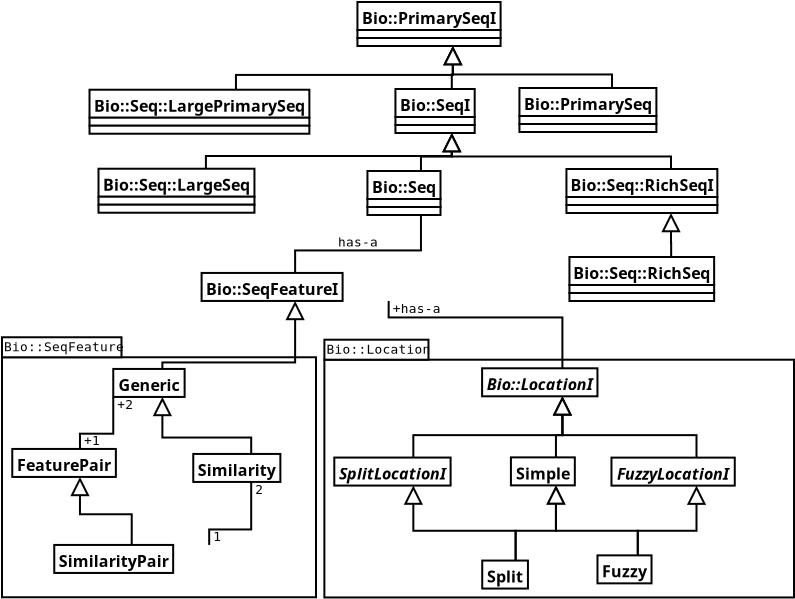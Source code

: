 <?xml version="1.0"?>
<diagram xmlns:dia="http://www.lysator.liu.se/~alla/dia/">
  <diagramdata>
    <attribute name="background">
      <color val="#ffffff"/>
    </attribute>
    <attribute name="paper">
      <composite type="paper">
        <attribute name="name">
          <string>#A4#</string>
        </attribute>
        <attribute name="tmargin">
          <real val="2.822"/>
        </attribute>
        <attribute name="bmargin">
          <real val="2.822"/>
        </attribute>
        <attribute name="lmargin">
          <real val="2.822"/>
        </attribute>
        <attribute name="rmargin">
          <real val="2.822"/>
        </attribute>
        <attribute name="is_portrait">
          <boolean val="true"/>
        </attribute>
        <attribute name="scaling">
          <real val="1"/>
        </attribute>
        <attribute name="fitto">
          <boolean val="false"/>
        </attribute>
      </composite>
    </attribute>
    <attribute name="grid">
      <composite type="grid">
        <attribute name="width_x">
          <real val="1"/>
        </attribute>
        <attribute name="width_y">
          <real val="1"/>
        </attribute>
        <attribute name="visible_x">
          <int val="1"/>
        </attribute>
        <attribute name="visible_y">
          <int val="1"/>
        </attribute>
      </composite>
    </attribute>
    <attribute name="guides">
      <composite type="guides">
        <attribute name="hguides"/>
        <attribute name="vguides"/>
      </composite>
    </attribute>
  </diagramdata>
  <layer name="Background" visible="true">
    <object type="UML - LargePackage" version="0" id="O0">
      <attribute name="obj_pos">
        <point val="4.228,18.413"/>
      </attribute>
      <attribute name="obj_bb">
        <rectangle val="4.178,16.563;19.978,30.463"/>
      </attribute>
      <attribute name="elem_corner">
        <point val="4.228,18.413"/>
      </attribute>
      <attribute name="elem_width">
        <real val="15.7"/>
      </attribute>
      <attribute name="elem_height">
        <real val="12"/>
      </attribute>
      <attribute name="name">
        <string>#Bio::SeqFeature#</string>
      </attribute>
      <attribute name="stereotype">
        <string/>
      </attribute>
    </object>
    <object type="UML - Class" version="0" id="O1">
      <attribute name="obj_pos">
        <point val="14.208,14.197"/>
      </attribute>
      <attribute name="obj_bb">
        <rectangle val="14.158,14.147;23.611,15.647"/>
      </attribute>
      <attribute name="elem_corner">
        <point val="14.208,14.197"/>
      </attribute>
      <attribute name="elem_width">
        <real val="9.353"/>
      </attribute>
      <attribute name="elem_height">
        <real val="1.4"/>
      </attribute>
      <attribute name="name">
        <string>#Bio::SeqFeatureI#</string>
      </attribute>
      <attribute name="stereotype">
        <string/>
      </attribute>
      <attribute name="abstract">
        <boolean val="false"/>
      </attribute>
      <attribute name="suppress_attributes">
        <boolean val="false"/>
      </attribute>
      <attribute name="suppress_operations">
        <boolean val="false"/>
      </attribute>
      <attribute name="visible_attributes">
        <boolean val="false"/>
      </attribute>
      <attribute name="visible_operations">
        <boolean val="false"/>
      </attribute>
      <attribute name="attributes"/>
      <attribute name="operations"/>
      <attribute name="template">
        <boolean val="false"/>
      </attribute>
      <attribute name="templates"/>
    </object>
    <object type="UML - Association" version="0" id="O2">
      <attribute name="obj_pos">
        <point val="18.884,14.197"/>
      </attribute>
      <attribute name="obj_bb">
        <rectangle val="17.434,9.85;26.626,15.797"/>
      </attribute>
      <attribute name="orth_points">
        <point val="18.884,14.197"/>
        <point val="18.884,13.072"/>
        <point val="25.176,13.072"/>
        <point val="25.176,11.3"/>
      </attribute>
      <attribute name="orth_orient">
        <enum val="1"/>
        <enum val="0"/>
        <enum val="1"/>
      </attribute>
      <attribute name="name">
        <string>#has-a#</string>
      </attribute>
      <attribute name="direction">
        <enum val="0"/>
      </attribute>
      <attribute name="ends">
        <composite>
          <attribute name="role">
            <string/>
          </attribute>
          <attribute name="multiplicity">
            <string/>
          </attribute>
          <attribute name="arrow">
            <boolean val="false"/>
          </attribute>
          <attribute name="aggregate">
            <enum val="0"/>
          </attribute>
        </composite>
        <composite>
          <attribute name="role">
            <string/>
          </attribute>
          <attribute name="multiplicity">
            <string/>
          </attribute>
          <attribute name="arrow">
            <boolean val="false"/>
          </attribute>
          <attribute name="aggregate">
            <enum val="0"/>
          </attribute>
        </composite>
      </attribute>
      <connections>
        <connection handle="0" to="O1" connection="1"/>
        <connection handle="1" to="O23" connection="6"/>
      </connections>
    </object>
    <object type="UML - Generalization" version="0" id="O3">
      <attribute name="obj_pos">
        <point val="18.884,15.597"/>
      </attribute>
      <attribute name="obj_bb">
        <rectangle val="11.397,14.747;19.734,19.847"/>
      </attribute>
      <attribute name="orth_points">
        <point val="18.884,15.597"/>
        <point val="18.884,18.672"/>
        <point val="12.247,18.672"/>
        <point val="12.247,18.997"/>
      </attribute>
      <attribute name="orth_orient">
        <enum val="1"/>
        <enum val="0"/>
        <enum val="1"/>
      </attribute>
      <attribute name="name">
        <string/>
      </attribute>
      <attribute name="stereotype">
        <string/>
      </attribute>
      <connections>
        <connection handle="0" to="O1" connection="6"/>
        <connection handle="1" to="O34" connection="1"/>
      </connections>
    </object>
    <object type="UML - LargePackage" version="0" id="O4">
      <attribute name="obj_pos">
        <point val="20.347,18.535"/>
      </attribute>
      <attribute name="obj_bb">
        <rectangle val="20.297,16.685;43.878,30.473"/>
      </attribute>
      <attribute name="elem_corner">
        <point val="20.347,18.535"/>
      </attribute>
      <attribute name="elem_width">
        <real val="23.481"/>
      </attribute>
      <attribute name="elem_height">
        <real val="11.888"/>
      </attribute>
      <attribute name="name">
        <string>#Bio::Location#</string>
      </attribute>
      <attribute name="stereotype">
        <string/>
      </attribute>
    </object>
    <object type="UML - Class" version="0" id="O5">
      <attribute name="obj_pos">
        <point val="28.233,18.965"/>
      </attribute>
      <attribute name="obj_bb">
        <rectangle val="28.183,18.915;36.313,20.415"/>
      </attribute>
      <attribute name="elem_corner">
        <point val="28.233,18.965"/>
      </attribute>
      <attribute name="elem_width">
        <real val="8.03"/>
      </attribute>
      <attribute name="elem_height">
        <real val="1.4"/>
      </attribute>
      <attribute name="name">
        <string>#Bio::LocationI#</string>
      </attribute>
      <attribute name="stereotype">
        <string/>
      </attribute>
      <attribute name="abstract">
        <boolean val="true"/>
      </attribute>
      <attribute name="suppress_attributes">
        <boolean val="false"/>
      </attribute>
      <attribute name="suppress_operations">
        <boolean val="false"/>
      </attribute>
      <attribute name="visible_attributes">
        <boolean val="false"/>
      </attribute>
      <attribute name="visible_operations">
        <boolean val="false"/>
      </attribute>
      <attribute name="attributes"/>
      <attribute name="operations"/>
      <attribute name="template">
        <boolean val="false"/>
      </attribute>
      <attribute name="templates"/>
    </object>
    <object type="UML - Class" version="0" id="O6">
      <attribute name="obj_pos">
        <point val="34.701,23.431"/>
      </attribute>
      <attribute name="obj_bb">
        <rectangle val="34.651,23.381;43.254,24.881"/>
      </attribute>
      <attribute name="elem_corner">
        <point val="34.701,23.431"/>
      </attribute>
      <attribute name="elem_width">
        <real val="8.502"/>
      </attribute>
      <attribute name="elem_height">
        <real val="1.4"/>
      </attribute>
      <attribute name="name">
        <string>#FuzzyLocationI#</string>
      </attribute>
      <attribute name="stereotype">
        <string/>
      </attribute>
      <attribute name="abstract">
        <boolean val="true"/>
      </attribute>
      <attribute name="suppress_attributes">
        <boolean val="false"/>
      </attribute>
      <attribute name="suppress_operations">
        <boolean val="false"/>
      </attribute>
      <attribute name="visible_attributes">
        <boolean val="false"/>
      </attribute>
      <attribute name="visible_operations">
        <boolean val="false"/>
      </attribute>
      <attribute name="attributes"/>
      <attribute name="operations"/>
      <attribute name="template">
        <boolean val="false"/>
      </attribute>
      <attribute name="templates"/>
    </object>
    <object type="UML - Class" version="0" id="O7">
      <attribute name="obj_pos">
        <point val="20.843,23.428"/>
      </attribute>
      <attribute name="obj_bb">
        <rectangle val="20.793,23.378;28.797,24.878"/>
      </attribute>
      <attribute name="elem_corner">
        <point val="20.843,23.428"/>
      </attribute>
      <attribute name="elem_width">
        <real val="7.904"/>
      </attribute>
      <attribute name="elem_height">
        <real val="1.4"/>
      </attribute>
      <attribute name="name">
        <string>#SplitLocationI#</string>
      </attribute>
      <attribute name="stereotype">
        <string/>
      </attribute>
      <attribute name="abstract">
        <boolean val="true"/>
      </attribute>
      <attribute name="suppress_attributes">
        <boolean val="false"/>
      </attribute>
      <attribute name="suppress_operations">
        <boolean val="false"/>
      </attribute>
      <attribute name="visible_attributes">
        <boolean val="false"/>
      </attribute>
      <attribute name="visible_operations">
        <boolean val="false"/>
      </attribute>
      <attribute name="attributes"/>
      <attribute name="operations"/>
      <attribute name="template">
        <boolean val="false"/>
      </attribute>
      <attribute name="templates"/>
    </object>
    <object type="UML - Class" version="0" id="O8">
      <attribute name="obj_pos">
        <point val="28.24,28.578"/>
      </attribute>
      <attribute name="obj_bb">
        <rectangle val="28.19,28.528;31.627,30.028"/>
      </attribute>
      <attribute name="elem_corner">
        <point val="28.24,28.578"/>
      </attribute>
      <attribute name="elem_width">
        <real val="3.337"/>
      </attribute>
      <attribute name="elem_height">
        <real val="1.4"/>
      </attribute>
      <attribute name="name">
        <string>#Split#</string>
      </attribute>
      <attribute name="stereotype">
        <string/>
      </attribute>
      <attribute name="abstract">
        <boolean val="false"/>
      </attribute>
      <attribute name="suppress_attributes">
        <boolean val="false"/>
      </attribute>
      <attribute name="suppress_operations">
        <boolean val="false"/>
      </attribute>
      <attribute name="visible_attributes">
        <boolean val="false"/>
      </attribute>
      <attribute name="visible_operations">
        <boolean val="false"/>
      </attribute>
      <attribute name="attributes"/>
      <attribute name="operations"/>
      <attribute name="template">
        <boolean val="false"/>
      </attribute>
      <attribute name="templates"/>
    </object>
    <object type="UML - Class" version="0" id="O9">
      <attribute name="obj_pos">
        <point val="34.002,28.318"/>
      </attribute>
      <attribute name="obj_bb">
        <rectangle val="33.952,28.268;38.081,29.768"/>
      </attribute>
      <attribute name="elem_corner">
        <point val="34.002,28.318"/>
      </attribute>
      <attribute name="elem_width">
        <real val="4.029"/>
      </attribute>
      <attribute name="elem_height">
        <real val="1.4"/>
      </attribute>
      <attribute name="name">
        <string>#Fuzzy#</string>
      </attribute>
      <attribute name="stereotype">
        <string/>
      </attribute>
      <attribute name="abstract">
        <boolean val="false"/>
      </attribute>
      <attribute name="suppress_attributes">
        <boolean val="false"/>
      </attribute>
      <attribute name="suppress_operations">
        <boolean val="false"/>
      </attribute>
      <attribute name="visible_attributes">
        <boolean val="false"/>
      </attribute>
      <attribute name="visible_operations">
        <boolean val="false"/>
      </attribute>
      <attribute name="attributes"/>
      <attribute name="operations"/>
      <attribute name="template">
        <boolean val="false"/>
      </attribute>
      <attribute name="templates"/>
    </object>
    <object type="UML - Generalization" version="0" id="O10">
      <attribute name="obj_pos">
        <point val="32.248,20.365"/>
      </attribute>
      <attribute name="obj_bb">
        <rectangle val="23.945,19.515;33.098,24.278"/>
      </attribute>
      <attribute name="orth_points">
        <point val="32.248,20.365"/>
        <point val="32.248,22.307"/>
        <point val="24.795,22.307"/>
        <point val="24.795,23.428"/>
      </attribute>
      <attribute name="orth_orient">
        <enum val="1"/>
        <enum val="0"/>
        <enum val="1"/>
      </attribute>
      <attribute name="name">
        <string/>
      </attribute>
      <attribute name="stereotype">
        <string/>
      </attribute>
      <connections>
        <connection handle="0" to="O5" connection="6"/>
        <connection handle="1" to="O7" connection="1"/>
      </connections>
    </object>
    <object type="UML - Generalization" version="0" id="O11">
      <attribute name="obj_pos">
        <point val="32.248,20.365"/>
      </attribute>
      <attribute name="obj_bb">
        <rectangle val="31.398,19.515;39.803,24.281"/>
      </attribute>
      <attribute name="orth_points">
        <point val="32.248,20.365"/>
        <point val="32.248,22.307"/>
        <point val="38.953,22.307"/>
        <point val="38.953,23.431"/>
      </attribute>
      <attribute name="orth_orient">
        <enum val="1"/>
        <enum val="0"/>
        <enum val="1"/>
      </attribute>
      <attribute name="name">
        <string/>
      </attribute>
      <attribute name="stereotype">
        <string/>
      </attribute>
      <connections>
        <connection handle="0" to="O5" connection="6"/>
        <connection handle="1" to="O6" connection="1"/>
      </connections>
    </object>
    <object type="UML - Class" version="0" id="O12">
      <attribute name="obj_pos">
        <point val="29.674,23.419"/>
      </attribute>
      <attribute name="obj_bb">
        <rectangle val="29.624,23.369;34.226,24.869"/>
      </attribute>
      <attribute name="elem_corner">
        <point val="29.674,23.419"/>
      </attribute>
      <attribute name="elem_width">
        <real val="4.502"/>
      </attribute>
      <attribute name="elem_height">
        <real val="1.4"/>
      </attribute>
      <attribute name="name">
        <string>#Simple#</string>
      </attribute>
      <attribute name="stereotype">
        <string/>
      </attribute>
      <attribute name="abstract">
        <boolean val="false"/>
      </attribute>
      <attribute name="suppress_attributes">
        <boolean val="false"/>
      </attribute>
      <attribute name="suppress_operations">
        <boolean val="false"/>
      </attribute>
      <attribute name="visible_attributes">
        <boolean val="false"/>
      </attribute>
      <attribute name="visible_operations">
        <boolean val="false"/>
      </attribute>
      <attribute name="attributes"/>
      <attribute name="operations"/>
      <attribute name="template">
        <boolean val="false"/>
      </attribute>
      <attribute name="templates"/>
    </object>
    <object type="UML - Generalization" version="0" id="O13">
      <attribute name="obj_pos">
        <point val="32.248,20.365"/>
      </attribute>
      <attribute name="obj_bb">
        <rectangle val="31.075,19.515;33.098,24.269"/>
      </attribute>
      <attribute name="orth_points">
        <point val="32.248,20.365"/>
        <point val="32.248,22.307"/>
        <point val="31.925,22.307"/>
        <point val="31.925,23.419"/>
      </attribute>
      <attribute name="orth_orient">
        <enum val="1"/>
        <enum val="0"/>
        <enum val="1"/>
      </attribute>
      <attribute name="name">
        <string/>
      </attribute>
      <attribute name="stereotype">
        <string/>
      </attribute>
      <connections>
        <connection handle="0" to="O5" connection="6"/>
        <connection handle="1" to="O12" connection="1"/>
      </connections>
    </object>
    <object type="UML - Generalization" version="0" id="O14">
      <attribute name="obj_pos">
        <point val="31.925,24.819"/>
      </attribute>
      <attribute name="obj_bb">
        <rectangle val="29.059,23.969;32.775,29.428"/>
      </attribute>
      <attribute name="orth_points">
        <point val="31.925,24.819"/>
        <point val="31.925,27.088"/>
        <point val="29.909,27.088"/>
        <point val="29.909,28.578"/>
      </attribute>
      <attribute name="orth_orient">
        <enum val="1"/>
        <enum val="0"/>
        <enum val="1"/>
      </attribute>
      <attribute name="name">
        <string/>
      </attribute>
      <attribute name="stereotype">
        <string/>
      </attribute>
      <connections>
        <connection handle="0" to="O12" connection="6"/>
        <connection handle="1" to="O8" connection="1"/>
      </connections>
    </object>
    <object type="UML - Generalization" version="0" id="O15">
      <attribute name="obj_pos">
        <point val="31.925,24.819"/>
      </attribute>
      <attribute name="obj_bb">
        <rectangle val="31.075,23.969;36.867,29.168"/>
      </attribute>
      <attribute name="orth_points">
        <point val="31.925,24.819"/>
        <point val="31.925,27.088"/>
        <point val="36.017,27.088"/>
        <point val="36.017,28.318"/>
      </attribute>
      <attribute name="orth_orient">
        <enum val="1"/>
        <enum val="0"/>
        <enum val="1"/>
      </attribute>
      <attribute name="name">
        <string/>
      </attribute>
      <attribute name="stereotype">
        <string/>
      </attribute>
      <connections>
        <connection handle="0" to="O12" connection="6"/>
        <connection handle="1" to="O9" connection="1"/>
      </connections>
    </object>
    <object type="UML - Association" version="0" id="O16">
      <attribute name="obj_pos">
        <point val="23.561,15.597"/>
      </attribute>
      <attribute name="obj_bb">
        <rectangle val="22.111,14.147;33.698,20.565"/>
      </attribute>
      <attribute name="orth_points">
        <point val="23.561,15.597"/>
        <point val="23.561,16.422"/>
        <point val="32.248,16.422"/>
        <point val="32.248,18.965"/>
      </attribute>
      <attribute name="orth_orient">
        <enum val="1"/>
        <enum val="0"/>
        <enum val="1"/>
      </attribute>
      <attribute name="name">
        <string/>
      </attribute>
      <attribute name="direction">
        <enum val="0"/>
      </attribute>
      <attribute name="ends">
        <composite>
          <attribute name="role">
            <string>#has-a#</string>
          </attribute>
          <attribute name="multiplicity">
            <string/>
          </attribute>
          <attribute name="arrow">
            <boolean val="false"/>
          </attribute>
          <attribute name="aggregate">
            <enum val="0"/>
          </attribute>
        </composite>
        <composite>
          <attribute name="role">
            <string/>
          </attribute>
          <attribute name="multiplicity">
            <string/>
          </attribute>
          <attribute name="arrow">
            <boolean val="false"/>
          </attribute>
          <attribute name="aggregate">
            <enum val="0"/>
          </attribute>
        </composite>
      </attribute>
      <connections>
        <connection handle="0" to="O1" connection="7"/>
        <connection handle="1" to="O5" connection="1"/>
      </connections>
    </object>
    <object type="UML - Generalization" version="0" id="O17">
      <attribute name="obj_pos">
        <point val="38.953,24.831"/>
      </attribute>
      <attribute name="obj_bb">
        <rectangle val="35.167,23.981;39.803,29.168"/>
      </attribute>
      <attribute name="orth_points">
        <point val="38.953,24.831"/>
        <point val="38.953,27.088"/>
        <point val="36.017,27.088"/>
        <point val="36.017,28.318"/>
      </attribute>
      <attribute name="orth_orient">
        <enum val="1"/>
        <enum val="0"/>
        <enum val="1"/>
      </attribute>
      <attribute name="name">
        <string/>
      </attribute>
      <attribute name="stereotype">
        <string/>
      </attribute>
      <connections>
        <connection handle="0" to="O6" connection="6"/>
        <connection handle="1" to="O9" connection="1"/>
      </connections>
    </object>
    <object type="UML - Generalization" version="0" id="O18">
      <attribute name="obj_pos">
        <point val="24.795,24.828"/>
      </attribute>
      <attribute name="obj_bb">
        <rectangle val="23.945,23.978;30.759,29.428"/>
      </attribute>
      <attribute name="orth_points">
        <point val="24.795,24.828"/>
        <point val="24.795,27.088"/>
        <point val="29.909,27.088"/>
        <point val="29.909,28.578"/>
      </attribute>
      <attribute name="orth_orient">
        <enum val="1"/>
        <enum val="0"/>
        <enum val="1"/>
      </attribute>
      <attribute name="name">
        <string/>
      </attribute>
      <attribute name="stereotype">
        <string/>
      </attribute>
      <connections>
        <connection handle="0" to="O7" connection="6"/>
        <connection handle="1" to="O8" connection="1"/>
      </connections>
    </object>
    <object type="UML - Class" version="0" id="O19">
      <attribute name="obj_pos">
        <point val="22,0.65"/>
      </attribute>
      <attribute name="obj_bb">
        <rectangle val="21.95,0.6;31.592,2.9"/>
      </attribute>
      <attribute name="elem_corner">
        <point val="22,0.65"/>
      </attribute>
      <attribute name="elem_width">
        <real val="9.542"/>
      </attribute>
      <attribute name="elem_height">
        <real val="2.2"/>
      </attribute>
      <attribute name="name">
        <string>#Bio::PrimarySeqI#</string>
      </attribute>
      <attribute name="stereotype">
        <string/>
      </attribute>
      <attribute name="abstract">
        <boolean val="false"/>
      </attribute>
      <attribute name="suppress_attributes">
        <boolean val="false"/>
      </attribute>
      <attribute name="suppress_operations">
        <boolean val="false"/>
      </attribute>
      <attribute name="visible_attributes">
        <boolean val="true"/>
      </attribute>
      <attribute name="visible_operations">
        <boolean val="true"/>
      </attribute>
      <attribute name="attributes"/>
      <attribute name="operations"/>
      <attribute name="template">
        <boolean val="false"/>
      </attribute>
      <attribute name="templates"/>
    </object>
    <object type="UML - Class" version="0" id="O20">
      <attribute name="obj_pos">
        <point val="23.9,5"/>
      </attribute>
      <attribute name="obj_bb">
        <rectangle val="23.85,4.95;29.586,7.25"/>
      </attribute>
      <attribute name="elem_corner">
        <point val="23.9,5"/>
      </attribute>
      <attribute name="elem_width">
        <real val="5.636"/>
      </attribute>
      <attribute name="elem_height">
        <real val="2.2"/>
      </attribute>
      <attribute name="name">
        <string>#Bio::SeqI#</string>
      </attribute>
      <attribute name="stereotype">
        <string/>
      </attribute>
      <attribute name="abstract">
        <boolean val="false"/>
      </attribute>
      <attribute name="suppress_attributes">
        <boolean val="false"/>
      </attribute>
      <attribute name="suppress_operations">
        <boolean val="false"/>
      </attribute>
      <attribute name="visible_attributes">
        <boolean val="true"/>
      </attribute>
      <attribute name="visible_operations">
        <boolean val="true"/>
      </attribute>
      <attribute name="attributes"/>
      <attribute name="operations"/>
      <attribute name="template">
        <boolean val="false"/>
      </attribute>
      <attribute name="templates"/>
    </object>
    <object type="UML - Class" version="0" id="O21">
      <attribute name="obj_pos">
        <point val="32.45,9"/>
      </attribute>
      <attribute name="obj_bb">
        <rectangle val="32.4,8.95;42.956,11.25"/>
      </attribute>
      <attribute name="elem_corner">
        <point val="32.45,9"/>
      </attribute>
      <attribute name="elem_width">
        <real val="10.456"/>
      </attribute>
      <attribute name="elem_height">
        <real val="2.2"/>
      </attribute>
      <attribute name="name">
        <string>#Bio::Seq::RichSeqI#</string>
      </attribute>
      <attribute name="stereotype">
        <string/>
      </attribute>
      <attribute name="abstract">
        <boolean val="false"/>
      </attribute>
      <attribute name="suppress_attributes">
        <boolean val="false"/>
      </attribute>
      <attribute name="suppress_operations">
        <boolean val="false"/>
      </attribute>
      <attribute name="visible_attributes">
        <boolean val="true"/>
      </attribute>
      <attribute name="visible_operations">
        <boolean val="true"/>
      </attribute>
      <attribute name="attributes"/>
      <attribute name="operations"/>
      <attribute name="template">
        <boolean val="false"/>
      </attribute>
      <attribute name="templates"/>
    </object>
    <object type="UML - Class" version="0" id="O22">
      <attribute name="obj_pos">
        <point val="30.1,4.95"/>
      </attribute>
      <attribute name="obj_bb">
        <rectangle val="30.05,4.9;39.408,7.2"/>
      </attribute>
      <attribute name="elem_corner">
        <point val="30.1,4.95"/>
      </attribute>
      <attribute name="elem_width">
        <real val="9.258"/>
      </attribute>
      <attribute name="elem_height">
        <real val="2.2"/>
      </attribute>
      <attribute name="name">
        <string>#Bio::PrimarySeq#</string>
      </attribute>
      <attribute name="stereotype">
        <string/>
      </attribute>
      <attribute name="abstract">
        <boolean val="false"/>
      </attribute>
      <attribute name="suppress_attributes">
        <boolean val="false"/>
      </attribute>
      <attribute name="suppress_operations">
        <boolean val="false"/>
      </attribute>
      <attribute name="visible_attributes">
        <boolean val="true"/>
      </attribute>
      <attribute name="visible_operations">
        <boolean val="true"/>
      </attribute>
      <attribute name="attributes"/>
      <attribute name="operations"/>
      <attribute name="template">
        <boolean val="false"/>
      </attribute>
      <attribute name="templates"/>
    </object>
    <object type="UML - Class" version="0" id="O23">
      <attribute name="obj_pos">
        <point val="22.5,9.1"/>
      </attribute>
      <attribute name="obj_bb">
        <rectangle val="22.45,9.05;27.902,11.35"/>
      </attribute>
      <attribute name="elem_corner">
        <point val="22.5,9.1"/>
      </attribute>
      <attribute name="elem_width">
        <real val="5.353"/>
      </attribute>
      <attribute name="elem_height">
        <real val="2.2"/>
      </attribute>
      <attribute name="name">
        <string>#Bio::Seq#</string>
      </attribute>
      <attribute name="stereotype">
        <string/>
      </attribute>
      <attribute name="abstract">
        <boolean val="false"/>
      </attribute>
      <attribute name="suppress_attributes">
        <boolean val="false"/>
      </attribute>
      <attribute name="suppress_operations">
        <boolean val="false"/>
      </attribute>
      <attribute name="visible_attributes">
        <boolean val="true"/>
      </attribute>
      <attribute name="visible_operations">
        <boolean val="true"/>
      </attribute>
      <attribute name="attributes"/>
      <attribute name="operations"/>
      <attribute name="template">
        <boolean val="false"/>
      </attribute>
      <attribute name="templates"/>
    </object>
    <object type="UML - Class" version="0" id="O24">
      <attribute name="obj_pos">
        <point val="32.6,13.4"/>
      </attribute>
      <attribute name="obj_bb">
        <rectangle val="32.55,13.35;42.822,15.65"/>
      </attribute>
      <attribute name="elem_corner">
        <point val="32.6,13.4"/>
      </attribute>
      <attribute name="elem_width">
        <real val="10.172"/>
      </attribute>
      <attribute name="elem_height">
        <real val="2.2"/>
      </attribute>
      <attribute name="name">
        <string>#Bio::Seq::RichSeq#</string>
      </attribute>
      <attribute name="stereotype">
        <string/>
      </attribute>
      <attribute name="abstract">
        <boolean val="false"/>
      </attribute>
      <attribute name="suppress_attributes">
        <boolean val="false"/>
      </attribute>
      <attribute name="suppress_operations">
        <boolean val="false"/>
      </attribute>
      <attribute name="visible_attributes">
        <boolean val="true"/>
      </attribute>
      <attribute name="visible_operations">
        <boolean val="true"/>
      </attribute>
      <attribute name="attributes"/>
      <attribute name="operations"/>
      <attribute name="template">
        <boolean val="false"/>
      </attribute>
      <attribute name="templates"/>
    </object>
    <object type="UML - Generalization" version="0" id="O25">
      <attribute name="obj_pos">
        <point val="26.771,2.85"/>
      </attribute>
      <attribute name="obj_bb">
        <rectangle val="25.868,2;27.621,5.85"/>
      </attribute>
      <attribute name="orth_points">
        <point val="26.771,2.85"/>
        <point val="26.771,4.273"/>
        <point val="26.718,4.273"/>
        <point val="26.718,5"/>
      </attribute>
      <attribute name="orth_orient">
        <enum val="1"/>
        <enum val="0"/>
        <enum val="1"/>
      </attribute>
      <attribute name="name">
        <string/>
      </attribute>
      <attribute name="stereotype">
        <string/>
      </attribute>
      <connections>
        <connection handle="0" to="O19" connection="6"/>
        <connection handle="1" to="O20" connection="1"/>
      </connections>
    </object>
    <object type="UML - Generalization" version="0" id="O26">
      <attribute name="obj_pos">
        <point val="26.718,7.2"/>
      </attribute>
      <attribute name="obj_bb">
        <rectangle val="25.868,6.35;38.528,9.85"/>
      </attribute>
      <attribute name="orth_points">
        <point val="26.718,7.2"/>
        <point val="26.718,8.374"/>
        <point val="37.678,8.374"/>
        <point val="37.678,9"/>
      </attribute>
      <attribute name="orth_orient">
        <enum val="1"/>
        <enum val="0"/>
        <enum val="1"/>
      </attribute>
      <attribute name="name">
        <string/>
      </attribute>
      <attribute name="stereotype">
        <string/>
      </attribute>
      <connections>
        <connection handle="0" to="O20" connection="6"/>
        <connection handle="1" to="O21" connection="1"/>
      </connections>
    </object>
    <object type="UML - Generalization" version="0" id="O27">
      <attribute name="obj_pos">
        <point val="26.771,2.85"/>
      </attribute>
      <attribute name="obj_bb">
        <rectangle val="25.921,2;35.579,5.8"/>
      </attribute>
      <attribute name="orth_points">
        <point val="26.771,2.85"/>
        <point val="26.771,4.273"/>
        <point val="34.729,4.273"/>
        <point val="34.729,4.95"/>
      </attribute>
      <attribute name="orth_orient">
        <enum val="1"/>
        <enum val="0"/>
        <enum val="1"/>
      </attribute>
      <attribute name="name">
        <string/>
      </attribute>
      <attribute name="stereotype">
        <string/>
      </attribute>
      <connections>
        <connection handle="0" to="O19" connection="6"/>
        <connection handle="1" to="O22" connection="1"/>
      </connections>
    </object>
    <object type="UML - Generalization" version="0" id="O28">
      <attribute name="obj_pos">
        <point val="26.718,7.2"/>
      </attribute>
      <attribute name="obj_bb">
        <rectangle val="24.326,6.35;27.568,9.95"/>
      </attribute>
      <attribute name="orth_points">
        <point val="26.718,7.2"/>
        <point val="26.718,8.379"/>
        <point val="25.176,8.379"/>
        <point val="25.176,9.1"/>
      </attribute>
      <attribute name="orth_orient">
        <enum val="1"/>
        <enum val="0"/>
        <enum val="1"/>
      </attribute>
      <attribute name="name">
        <string/>
      </attribute>
      <attribute name="stereotype">
        <string/>
      </attribute>
      <connections>
        <connection handle="0" to="O20" connection="6"/>
        <connection handle="1" to="O23" connection="1"/>
      </connections>
    </object>
    <object type="UML - Generalization" version="0" id="O29">
      <attribute name="obj_pos">
        <point val="37.678,11.2"/>
      </attribute>
      <attribute name="obj_bb">
        <rectangle val="36.828,10.35;38.536,14.25"/>
      </attribute>
      <attribute name="orth_points">
        <point val="37.678,11.2"/>
        <point val="37.678,12.7"/>
        <point val="37.686,12.7"/>
        <point val="37.686,13.4"/>
      </attribute>
      <attribute name="orth_orient">
        <enum val="1"/>
        <enum val="0"/>
        <enum val="1"/>
      </attribute>
      <attribute name="name">
        <string/>
      </attribute>
      <attribute name="stereotype">
        <string/>
      </attribute>
      <connections>
        <connection handle="0" to="O21" connection="6"/>
        <connection handle="1" to="O24" connection="1"/>
      </connections>
    </object>
    <object type="UML - Class" version="0" id="O30">
      <attribute name="obj_pos">
        <point val="9.053,8.986"/>
      </attribute>
      <attribute name="obj_bb">
        <rectangle val="9.003,8.936;19.842,11.236"/>
      </attribute>
      <attribute name="elem_corner">
        <point val="9.053,8.986"/>
      </attribute>
      <attribute name="elem_width">
        <real val="10.739"/>
      </attribute>
      <attribute name="elem_height">
        <real val="2.2"/>
      </attribute>
      <attribute name="name">
        <string>#Bio::Seq::LargeSeq#</string>
      </attribute>
      <attribute name="stereotype">
        <string/>
      </attribute>
      <attribute name="abstract">
        <boolean val="false"/>
      </attribute>
      <attribute name="suppress_attributes">
        <boolean val="false"/>
      </attribute>
      <attribute name="suppress_operations">
        <boolean val="false"/>
      </attribute>
      <attribute name="visible_attributes">
        <boolean val="true"/>
      </attribute>
      <attribute name="visible_operations">
        <boolean val="true"/>
      </attribute>
      <attribute name="attributes"/>
      <attribute name="operations"/>
      <attribute name="template">
        <boolean val="false"/>
      </attribute>
      <attribute name="templates"/>
    </object>
    <object type="UML - Class" version="0" id="O31">
      <attribute name="obj_pos">
        <point val="8.604,5.036"/>
      </attribute>
      <attribute name="obj_bb">
        <rectangle val="8.554,4.986;23.299,7.286"/>
      </attribute>
      <attribute name="elem_corner">
        <point val="8.604,5.036"/>
      </attribute>
      <attribute name="elem_width">
        <real val="14.645"/>
      </attribute>
      <attribute name="elem_height">
        <real val="2.2"/>
      </attribute>
      <attribute name="name">
        <string>#Bio::Seq::LargePrimarySeq#</string>
      </attribute>
      <attribute name="stereotype">
        <string/>
      </attribute>
      <attribute name="abstract">
        <boolean val="false"/>
      </attribute>
      <attribute name="suppress_attributes">
        <boolean val="false"/>
      </attribute>
      <attribute name="suppress_operations">
        <boolean val="false"/>
      </attribute>
      <attribute name="visible_attributes">
        <boolean val="true"/>
      </attribute>
      <attribute name="visible_operations">
        <boolean val="true"/>
      </attribute>
      <attribute name="attributes"/>
      <attribute name="operations"/>
      <attribute name="template">
        <boolean val="false"/>
      </attribute>
      <attribute name="templates"/>
    </object>
    <object type="UML - Generalization" version="0" id="O32">
      <attribute name="obj_pos">
        <point val="26.718,7.2"/>
      </attribute>
      <attribute name="obj_bb">
        <rectangle val="13.573,6.35;27.568,9.836"/>
      </attribute>
      <attribute name="orth_points">
        <point val="26.718,7.2"/>
        <point val="26.718,8.35"/>
        <point val="14.423,8.35"/>
        <point val="14.423,8.986"/>
      </attribute>
      <attribute name="orth_orient">
        <enum val="1"/>
        <enum val="0"/>
        <enum val="1"/>
      </attribute>
      <attribute name="name">
        <string/>
      </attribute>
      <attribute name="stereotype">
        <string/>
      </attribute>
      <connections>
        <connection handle="0" to="O20" connection="6"/>
        <connection handle="1" to="O30" connection="1"/>
      </connections>
    </object>
    <object type="UML - Generalization" version="0" id="O33">
      <attribute name="obj_pos">
        <point val="26.771,2.85"/>
      </attribute>
      <attribute name="obj_bb">
        <rectangle val="15.076,2;27.621,5.886"/>
      </attribute>
      <attribute name="orth_points">
        <point val="26.771,2.85"/>
        <point val="26.771,4.296"/>
        <point val="15.926,4.296"/>
        <point val="15.926,5.036"/>
      </attribute>
      <attribute name="orth_orient">
        <enum val="1"/>
        <enum val="0"/>
        <enum val="1"/>
      </attribute>
      <attribute name="name">
        <string/>
      </attribute>
      <attribute name="stereotype">
        <string/>
      </attribute>
      <connections>
        <connection handle="0" to="O19" connection="6"/>
        <connection handle="1" to="O31" connection="1"/>
      </connections>
    </object>
    <object type="UML - Class" version="0" id="O34">
      <attribute name="obj_pos">
        <point val="9.791,18.997"/>
      </attribute>
      <attribute name="obj_bb">
        <rectangle val="9.741,18.947;14.752,20.447"/>
      </attribute>
      <attribute name="elem_corner">
        <point val="9.791,18.997"/>
      </attribute>
      <attribute name="elem_width">
        <real val="4.912"/>
      </attribute>
      <attribute name="elem_height">
        <real val="1.4"/>
      </attribute>
      <attribute name="name">
        <string>#Generic#</string>
      </attribute>
      <attribute name="stereotype">
        <string/>
      </attribute>
      <attribute name="abstract">
        <boolean val="false"/>
      </attribute>
      <attribute name="suppress_attributes">
        <boolean val="false"/>
      </attribute>
      <attribute name="suppress_operations">
        <boolean val="false"/>
      </attribute>
      <attribute name="visible_attributes">
        <boolean val="false"/>
      </attribute>
      <attribute name="visible_operations">
        <boolean val="false"/>
      </attribute>
      <attribute name="attributes"/>
      <attribute name="operations"/>
      <attribute name="template">
        <boolean val="false"/>
      </attribute>
      <attribute name="templates"/>
    </object>
    <object type="UML - Class" version="0" id="O35">
      <attribute name="obj_pos">
        <point val="4.741,22.997"/>
      </attribute>
      <attribute name="obj_bb">
        <rectangle val="4.691,22.947;11.561,24.447"/>
      </attribute>
      <attribute name="elem_corner">
        <point val="4.741,22.997"/>
      </attribute>
      <attribute name="elem_width">
        <real val="6.77"/>
      </attribute>
      <attribute name="elem_height">
        <real val="1.4"/>
      </attribute>
      <attribute name="name">
        <string>#FeaturePair#</string>
      </attribute>
      <attribute name="stereotype">
        <string/>
      </attribute>
      <attribute name="abstract">
        <boolean val="false"/>
      </attribute>
      <attribute name="suppress_attributes">
        <boolean val="false"/>
      </attribute>
      <attribute name="suppress_operations">
        <boolean val="false"/>
      </attribute>
      <attribute name="visible_attributes">
        <boolean val="false"/>
      </attribute>
      <attribute name="visible_operations">
        <boolean val="false"/>
      </attribute>
      <attribute name="attributes"/>
      <attribute name="operations"/>
      <attribute name="template">
        <boolean val="false"/>
      </attribute>
      <attribute name="templates"/>
    </object>
    <object type="UML - Class" version="0" id="O36">
      <attribute name="obj_pos">
        <point val="13.791,23.247"/>
      </attribute>
      <attribute name="obj_bb">
        <rectangle val="13.741,23.197;19.634,24.697"/>
      </attribute>
      <attribute name="elem_corner">
        <point val="13.791,23.247"/>
      </attribute>
      <attribute name="elem_width">
        <real val="5.793"/>
      </attribute>
      <attribute name="elem_height">
        <real val="1.4"/>
      </attribute>
      <attribute name="name">
        <string>#Similarity#</string>
      </attribute>
      <attribute name="stereotype">
        <string/>
      </attribute>
      <attribute name="abstract">
        <boolean val="false"/>
      </attribute>
      <attribute name="suppress_attributes">
        <boolean val="false"/>
      </attribute>
      <attribute name="suppress_operations">
        <boolean val="false"/>
      </attribute>
      <attribute name="visible_attributes">
        <boolean val="false"/>
      </attribute>
      <attribute name="visible_operations">
        <boolean val="false"/>
      </attribute>
      <attribute name="attributes"/>
      <attribute name="operations"/>
      <attribute name="template">
        <boolean val="false"/>
      </attribute>
      <attribute name="templates"/>
    </object>
    <object type="UML - Class" version="0" id="O37">
      <attribute name="obj_pos">
        <point val="6.841,27.797"/>
      </attribute>
      <attribute name="obj_bb">
        <rectangle val="6.791,27.747;14.637,29.247"/>
      </attribute>
      <attribute name="elem_corner">
        <point val="6.841,27.797"/>
      </attribute>
      <attribute name="elem_width">
        <real val="7.747"/>
      </attribute>
      <attribute name="elem_height">
        <real val="1.4"/>
      </attribute>
      <attribute name="name">
        <string>#SimilarityPair#</string>
      </attribute>
      <attribute name="stereotype">
        <string/>
      </attribute>
      <attribute name="abstract">
        <boolean val="false"/>
      </attribute>
      <attribute name="suppress_attributes">
        <boolean val="false"/>
      </attribute>
      <attribute name="suppress_operations">
        <boolean val="false"/>
      </attribute>
      <attribute name="visible_attributes">
        <boolean val="false"/>
      </attribute>
      <attribute name="visible_operations">
        <boolean val="false"/>
      </attribute>
      <attribute name="attributes"/>
      <attribute name="operations"/>
      <attribute name="template">
        <boolean val="false"/>
      </attribute>
      <attribute name="templates"/>
    </object>
    <object type="UML - Association" version="0" id="O38">
      <attribute name="obj_pos">
        <point val="9.791,20.397"/>
      </attribute>
      <attribute name="obj_bb">
        <rectangle val="6.676,18.947;11.241,24.447"/>
      </attribute>
      <attribute name="orth_points">
        <point val="9.791,20.397"/>
        <point val="9.791,22.235"/>
        <point val="8.126,22.235"/>
        <point val="8.126,22.997"/>
      </attribute>
      <attribute name="orth_orient">
        <enum val="1"/>
        <enum val="0"/>
        <enum val="1"/>
      </attribute>
      <attribute name="name">
        <string/>
      </attribute>
      <attribute name="direction">
        <enum val="0"/>
      </attribute>
      <attribute name="ends">
        <composite>
          <attribute name="role">
            <string>#2#</string>
          </attribute>
          <attribute name="multiplicity">
            <string/>
          </attribute>
          <attribute name="arrow">
            <boolean val="false"/>
          </attribute>
          <attribute name="aggregate">
            <enum val="0"/>
          </attribute>
        </composite>
        <composite>
          <attribute name="role">
            <string>#1#</string>
          </attribute>
          <attribute name="multiplicity">
            <string/>
          </attribute>
          <attribute name="arrow">
            <boolean val="false"/>
          </attribute>
          <attribute name="aggregate">
            <enum val="0"/>
          </attribute>
        </composite>
      </attribute>
      <connections>
        <connection handle="0" to="O34" connection="5"/>
        <connection handle="1" to="O35" connection="1"/>
      </connections>
    </object>
    <object type="UML - Generalization" version="0" id="O39">
      <attribute name="obj_pos">
        <point val="8.126,24.397"/>
      </attribute>
      <attribute name="obj_bb">
        <rectangle val="7.276,23.547;11.564,28.647"/>
      </attribute>
      <attribute name="orth_points">
        <point val="8.126,24.397"/>
        <point val="8.126,26.263"/>
        <point val="10.714,26.263"/>
        <point val="10.714,27.797"/>
      </attribute>
      <attribute name="orth_orient">
        <enum val="1"/>
        <enum val="0"/>
        <enum val="1"/>
      </attribute>
      <attribute name="name">
        <string/>
      </attribute>
      <attribute name="stereotype">
        <string/>
      </attribute>
      <connections>
        <connection handle="0" to="O35" connection="6"/>
        <connection handle="1" to="O37" connection="1"/>
      </connections>
    </object>
    <object type="UML - Generalization" version="0" id="O40">
      <attribute name="obj_pos">
        <point val="12.247,20.397"/>
      </attribute>
      <attribute name="obj_bb">
        <rectangle val="11.397,19.547;17.538,24.097"/>
      </attribute>
      <attribute name="orth_points">
        <point val="12.247,20.397"/>
        <point val="12.247,22.427"/>
        <point val="16.688,22.427"/>
        <point val="16.688,23.247"/>
      </attribute>
      <attribute name="orth_orient">
        <enum val="1"/>
        <enum val="0"/>
        <enum val="1"/>
      </attribute>
      <attribute name="name">
        <string/>
      </attribute>
      <attribute name="stereotype">
        <string/>
      </attribute>
      <connections>
        <connection handle="0" to="O34" connection="6"/>
        <connection handle="1" to="O36" connection="1"/>
      </connections>
    </object>
    <object type="UML - Association" version="0" id="O41">
      <attribute name="obj_pos">
        <point val="16.688,24.647"/>
      </attribute>
      <attribute name="obj_bb">
        <rectangle val="13.137,23.197;18.138,29.247"/>
      </attribute>
      <attribute name="orth_points">
        <point val="16.688,24.647"/>
        <point val="16.688,27.023"/>
        <point val="14.587,27.023"/>
        <point val="14.587,27.797"/>
      </attribute>
      <attribute name="orth_orient">
        <enum val="1"/>
        <enum val="0"/>
        <enum val="1"/>
      </attribute>
      <attribute name="name">
        <string/>
      </attribute>
      <attribute name="direction">
        <enum val="0"/>
      </attribute>
      <attribute name="ends">
        <composite>
          <attribute name="role">
            <string/>
          </attribute>
          <attribute name="multiplicity">
            <string>#2#</string>
          </attribute>
          <attribute name="arrow">
            <boolean val="false"/>
          </attribute>
          <attribute name="aggregate">
            <enum val="0"/>
          </attribute>
        </composite>
        <composite>
          <attribute name="role">
            <string/>
          </attribute>
          <attribute name="multiplicity">
            <string>#1#</string>
          </attribute>
          <attribute name="arrow">
            <boolean val="false"/>
          </attribute>
          <attribute name="aggregate">
            <enum val="0"/>
          </attribute>
        </composite>
      </attribute>
      <connections>
        <connection handle="0" to="O36" connection="6"/>
        <connection handle="1" to="O37" connection="2"/>
      </connections>
    </object>
  </layer>
</diagram>
